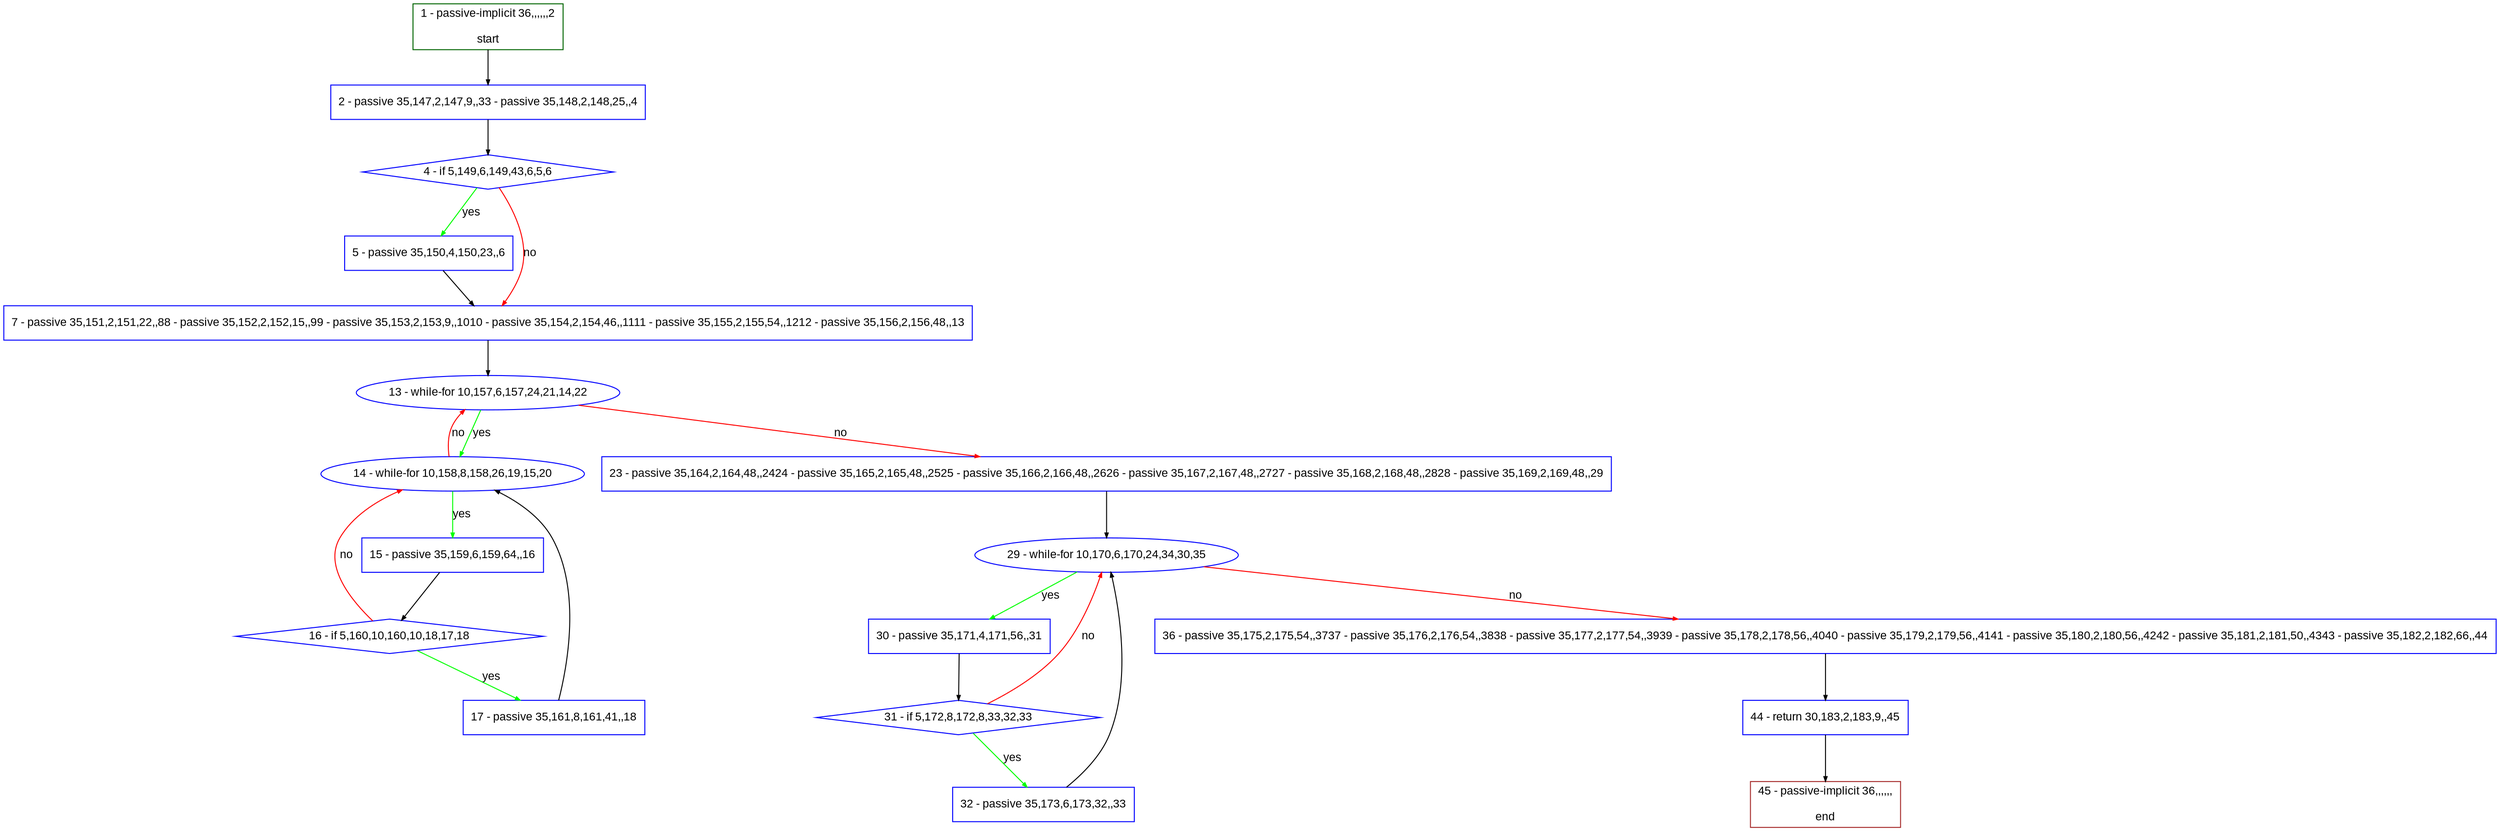 digraph "" {
  graph [pack="true", label="", fontsize="12", packmode="clust", fontname="Arial", fillcolor="#FFFFCC", bgcolor="white", style="rounded,filled", compound="true"];
  node [node_initialized="no", label="", color="grey", fontsize="12", fillcolor="white", fontname="Arial", style="filled", shape="rectangle", compound="true", fixedsize="false"];
  edge [fontcolor="black", arrowhead="normal", arrowtail="none", arrowsize="0.5", ltail="", label="", color="black", fontsize="12", lhead="", fontname="Arial", dir="forward", compound="true"];
  __N1 [label="2 - passive 35,147,2,147,9,,33 - passive 35,148,2,148,25,,4", color="#0000ff", fillcolor="#ffffff", style="filled", shape="box"];
  __N2 [label="1 - passive-implicit 36,,,,,,2\n\nstart", color="#006400", fillcolor="#ffffff", style="filled", shape="box"];
  __N3 [label="4 - if 5,149,6,149,43,6,5,6", color="#0000ff", fillcolor="#ffffff", style="filled", shape="diamond"];
  __N4 [label="5 - passive 35,150,4,150,23,,6", color="#0000ff", fillcolor="#ffffff", style="filled", shape="box"];
  __N5 [label="7 - passive 35,151,2,151,22,,88 - passive 35,152,2,152,15,,99 - passive 35,153,2,153,9,,1010 - passive 35,154,2,154,46,,1111 - passive 35,155,2,155,54,,1212 - passive 35,156,2,156,48,,13", color="#0000ff", fillcolor="#ffffff", style="filled", shape="box"];
  __N6 [label="13 - while-for 10,157,6,157,24,21,14,22", color="#0000ff", fillcolor="#ffffff", style="filled", shape="oval"];
  __N7 [label="14 - while-for 10,158,8,158,26,19,15,20", color="#0000ff", fillcolor="#ffffff", style="filled", shape="oval"];
  __N8 [label="23 - passive 35,164,2,164,48,,2424 - passive 35,165,2,165,48,,2525 - passive 35,166,2,166,48,,2626 - passive 35,167,2,167,48,,2727 - passive 35,168,2,168,48,,2828 - passive 35,169,2,169,48,,29", color="#0000ff", fillcolor="#ffffff", style="filled", shape="box"];
  __N9 [label="15 - passive 35,159,6,159,64,,16", color="#0000ff", fillcolor="#ffffff", style="filled", shape="box"];
  __N10 [label="16 - if 5,160,10,160,10,18,17,18", color="#0000ff", fillcolor="#ffffff", style="filled", shape="diamond"];
  __N11 [label="17 - passive 35,161,8,161,41,,18", color="#0000ff", fillcolor="#ffffff", style="filled", shape="box"];
  __N12 [label="29 - while-for 10,170,6,170,24,34,30,35", color="#0000ff", fillcolor="#ffffff", style="filled", shape="oval"];
  __N13 [label="30 - passive 35,171,4,171,56,,31", color="#0000ff", fillcolor="#ffffff", style="filled", shape="box"];
  __N14 [label="36 - passive 35,175,2,175,54,,3737 - passive 35,176,2,176,54,,3838 - passive 35,177,2,177,54,,3939 - passive 35,178,2,178,56,,4040 - passive 35,179,2,179,56,,4141 - passive 35,180,2,180,56,,4242 - passive 35,181,2,181,50,,4343 - passive 35,182,2,182,66,,44", color="#0000ff", fillcolor="#ffffff", style="filled", shape="box"];
  __N15 [label="31 - if 5,172,8,172,8,33,32,33", color="#0000ff", fillcolor="#ffffff", style="filled", shape="diamond"];
  __N16 [label="32 - passive 35,173,6,173,32,,33", color="#0000ff", fillcolor="#ffffff", style="filled", shape="box"];
  __N17 [label="44 - return 30,183,2,183,9,,45", color="#0000ff", fillcolor="#ffffff", style="filled", shape="box"];
  __N18 [label="45 - passive-implicit 36,,,,,,\n\nend", color="#a52a2a", fillcolor="#ffffff", style="filled", shape="box"];
  __N2 -> __N1 [arrowhead="normal", arrowtail="none", color="#000000", label="", dir="forward"];
  __N1 -> __N3 [arrowhead="normal", arrowtail="none", color="#000000", label="", dir="forward"];
  __N3 -> __N4 [arrowhead="normal", arrowtail="none", color="#00ff00", label="yes", dir="forward"];
  __N3 -> __N5 [arrowhead="normal", arrowtail="none", color="#ff0000", label="no", dir="forward"];
  __N4 -> __N5 [arrowhead="normal", arrowtail="none", color="#000000", label="", dir="forward"];
  __N5 -> __N6 [arrowhead="normal", arrowtail="none", color="#000000", label="", dir="forward"];
  __N6 -> __N7 [arrowhead="normal", arrowtail="none", color="#00ff00", label="yes", dir="forward"];
  __N7 -> __N6 [arrowhead="normal", arrowtail="none", color="#ff0000", label="no", dir="forward"];
  __N6 -> __N8 [arrowhead="normal", arrowtail="none", color="#ff0000", label="no", dir="forward"];
  __N7 -> __N9 [arrowhead="normal", arrowtail="none", color="#00ff00", label="yes", dir="forward"];
  __N9 -> __N10 [arrowhead="normal", arrowtail="none", color="#000000", label="", dir="forward"];
  __N10 -> __N7 [arrowhead="normal", arrowtail="none", color="#ff0000", label="no", dir="forward"];
  __N10 -> __N11 [arrowhead="normal", arrowtail="none", color="#00ff00", label="yes", dir="forward"];
  __N11 -> __N7 [arrowhead="normal", arrowtail="none", color="#000000", label="", dir="forward"];
  __N8 -> __N12 [arrowhead="normal", arrowtail="none", color="#000000", label="", dir="forward"];
  __N12 -> __N13 [arrowhead="normal", arrowtail="none", color="#00ff00", label="yes", dir="forward"];
  __N12 -> __N14 [arrowhead="normal", arrowtail="none", color="#ff0000", label="no", dir="forward"];
  __N13 -> __N15 [arrowhead="normal", arrowtail="none", color="#000000", label="", dir="forward"];
  __N15 -> __N12 [arrowhead="normal", arrowtail="none", color="#ff0000", label="no", dir="forward"];
  __N15 -> __N16 [arrowhead="normal", arrowtail="none", color="#00ff00", label="yes", dir="forward"];
  __N16 -> __N12 [arrowhead="normal", arrowtail="none", color="#000000", label="", dir="forward"];
  __N14 -> __N17 [arrowhead="normal", arrowtail="none", color="#000000", label="", dir="forward"];
  __N17 -> __N18 [arrowhead="normal", arrowtail="none", color="#000000", label="", dir="forward"];
}
